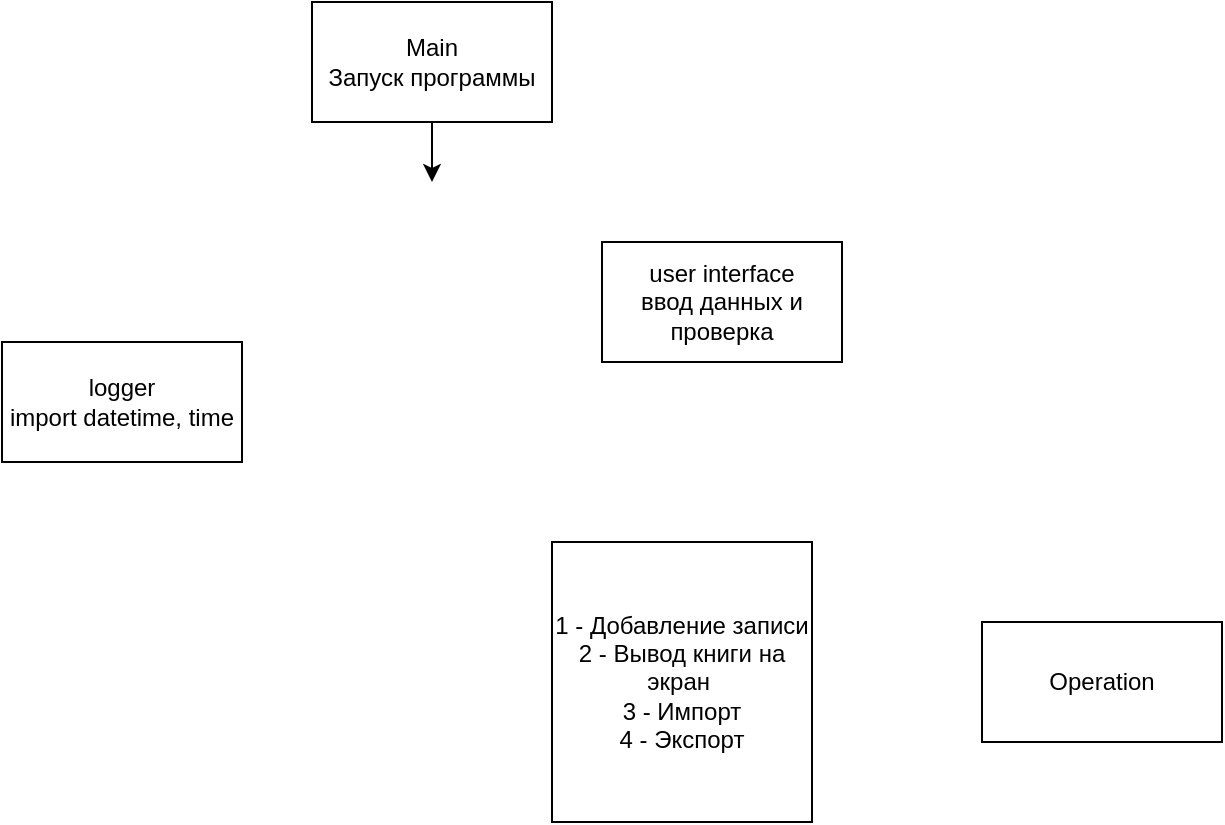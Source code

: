 <mxfile version="20.6.2" type="device"><diagram id="gkgm3kWkb5398dLOL-mQ" name="Page-1"><mxGraphModel dx="780" dy="1112" grid="1" gridSize="10" guides="1" tooltips="1" connect="1" arrows="1" fold="1" page="1" pageScale="1" pageWidth="850" pageHeight="1100" math="0" shadow="0"><root><mxCell id="0"/><mxCell id="1" parent="0"/><mxCell id="TXKSfBekKAdb1j0QRPPP-1" style="edgeStyle=orthogonalEdgeStyle;rounded=0;orthogonalLoop=1;jettySize=auto;html=1;" edge="1" parent="1" source="TwiPVQOA10R9Q5J3jRzs-1"><mxGeometry relative="1" as="geometry"><mxPoint x="375" y="200" as="targetPoint"/></mxGeometry></mxCell><mxCell id="TwiPVQOA10R9Q5J3jRzs-1" value="Main&lt;br&gt;Запуск программы" style="rounded=0;whiteSpace=wrap;html=1;" parent="1" vertex="1"><mxGeometry x="315" y="110" width="120" height="60" as="geometry"/></mxCell><mxCell id="TwiPVQOA10R9Q5J3jRzs-2" value="logger&lt;br&gt;import datetime, time" style="rounded=0;whiteSpace=wrap;html=1;" parent="1" vertex="1"><mxGeometry x="160" y="280" width="120" height="60" as="geometry"/></mxCell><mxCell id="TwiPVQOA10R9Q5J3jRzs-3" value="user interface&lt;br&gt;ввод данных и проверка&lt;br&gt;" style="rounded=0;whiteSpace=wrap;html=1;" parent="1" vertex="1"><mxGeometry x="460" y="230" width="120" height="60" as="geometry"/></mxCell><mxCell id="TwiPVQOA10R9Q5J3jRzs-8" value="1 - Добавление записи&lt;br&gt;2 - Вывод книги на экран&amp;nbsp;&lt;br&gt;3 - Импорт&lt;br&gt;4 - Экспорт" style="rounded=0;whiteSpace=wrap;html=1;" parent="1" vertex="1"><mxGeometry x="435" y="380" width="130" height="140" as="geometry"/></mxCell><mxCell id="TwiPVQOA10R9Q5J3jRzs-14" value="Operation" style="rounded=0;whiteSpace=wrap;html=1;" parent="1" vertex="1"><mxGeometry x="650" y="420" width="120" height="60" as="geometry"/></mxCell></root></mxGraphModel></diagram></mxfile>